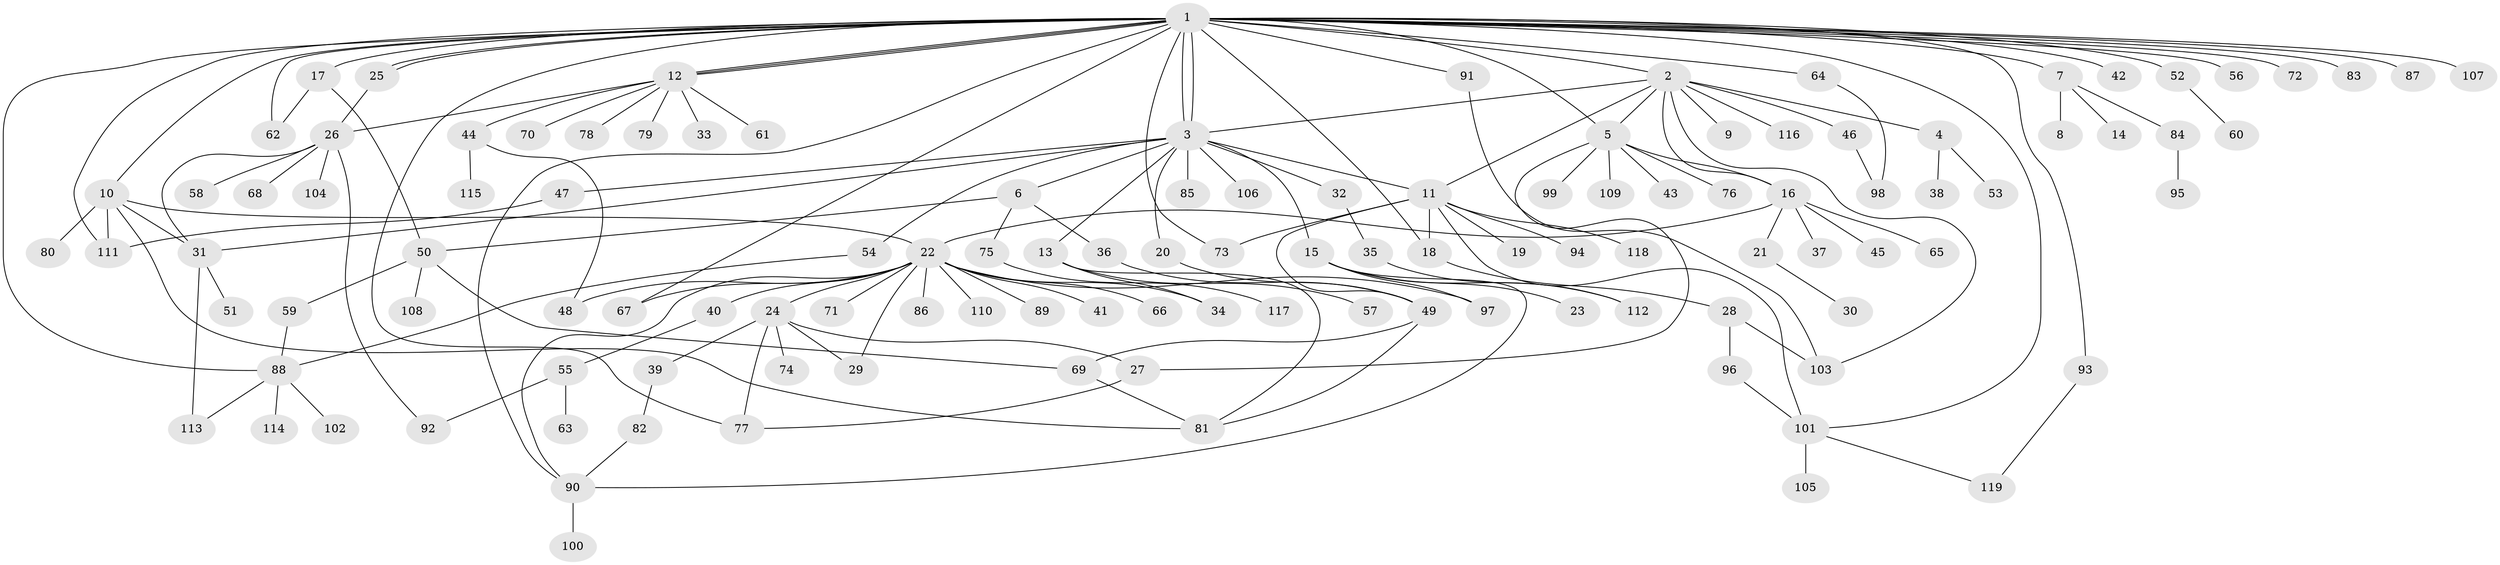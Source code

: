 // coarse degree distribution, {1: 0.8723404255319149, 2: 0.0425531914893617, 3: 0.0425531914893617, 20: 0.02127659574468085, 25: 0.02127659574468085}
// Generated by graph-tools (version 1.1) at 2025/50/03/04/25 21:50:30]
// undirected, 119 vertices, 164 edges
graph export_dot {
graph [start="1"]
  node [color=gray90,style=filled];
  1;
  2;
  3;
  4;
  5;
  6;
  7;
  8;
  9;
  10;
  11;
  12;
  13;
  14;
  15;
  16;
  17;
  18;
  19;
  20;
  21;
  22;
  23;
  24;
  25;
  26;
  27;
  28;
  29;
  30;
  31;
  32;
  33;
  34;
  35;
  36;
  37;
  38;
  39;
  40;
  41;
  42;
  43;
  44;
  45;
  46;
  47;
  48;
  49;
  50;
  51;
  52;
  53;
  54;
  55;
  56;
  57;
  58;
  59;
  60;
  61;
  62;
  63;
  64;
  65;
  66;
  67;
  68;
  69;
  70;
  71;
  72;
  73;
  74;
  75;
  76;
  77;
  78;
  79;
  80;
  81;
  82;
  83;
  84;
  85;
  86;
  87;
  88;
  89;
  90;
  91;
  92;
  93;
  94;
  95;
  96;
  97;
  98;
  99;
  100;
  101;
  102;
  103;
  104;
  105;
  106;
  107;
  108;
  109;
  110;
  111;
  112;
  113;
  114;
  115;
  116;
  117;
  118;
  119;
  1 -- 2;
  1 -- 3;
  1 -- 3;
  1 -- 5;
  1 -- 7;
  1 -- 10;
  1 -- 12;
  1 -- 12;
  1 -- 12;
  1 -- 17;
  1 -- 18;
  1 -- 25;
  1 -- 25;
  1 -- 42;
  1 -- 52;
  1 -- 56;
  1 -- 62;
  1 -- 64;
  1 -- 67;
  1 -- 72;
  1 -- 73;
  1 -- 77;
  1 -- 83;
  1 -- 87;
  1 -- 88;
  1 -- 90;
  1 -- 91;
  1 -- 93;
  1 -- 101;
  1 -- 107;
  1 -- 111;
  2 -- 3;
  2 -- 4;
  2 -- 5;
  2 -- 9;
  2 -- 11;
  2 -- 16;
  2 -- 46;
  2 -- 103;
  2 -- 116;
  3 -- 6;
  3 -- 11;
  3 -- 13;
  3 -- 15;
  3 -- 20;
  3 -- 31;
  3 -- 32;
  3 -- 47;
  3 -- 54;
  3 -- 85;
  3 -- 106;
  4 -- 38;
  4 -- 53;
  5 -- 16;
  5 -- 27;
  5 -- 43;
  5 -- 76;
  5 -- 99;
  5 -- 109;
  6 -- 36;
  6 -- 50;
  6 -- 75;
  7 -- 8;
  7 -- 14;
  7 -- 84;
  10 -- 22;
  10 -- 31;
  10 -- 80;
  10 -- 81;
  10 -- 111;
  11 -- 18;
  11 -- 19;
  11 -- 49;
  11 -- 73;
  11 -- 94;
  11 -- 101;
  11 -- 118;
  12 -- 26;
  12 -- 33;
  12 -- 44;
  12 -- 61;
  12 -- 70;
  12 -- 78;
  12 -- 79;
  13 -- 34;
  13 -- 57;
  13 -- 81;
  15 -- 23;
  15 -- 90;
  15 -- 97;
  15 -- 112;
  16 -- 21;
  16 -- 22;
  16 -- 37;
  16 -- 45;
  16 -- 65;
  17 -- 50;
  17 -- 62;
  18 -- 28;
  20 -- 49;
  21 -- 30;
  22 -- 24;
  22 -- 29;
  22 -- 34;
  22 -- 40;
  22 -- 41;
  22 -- 48;
  22 -- 66;
  22 -- 67;
  22 -- 71;
  22 -- 86;
  22 -- 89;
  22 -- 90;
  22 -- 97;
  22 -- 110;
  24 -- 27;
  24 -- 29;
  24 -- 39;
  24 -- 74;
  24 -- 77;
  25 -- 26;
  26 -- 31;
  26 -- 58;
  26 -- 68;
  26 -- 92;
  26 -- 104;
  27 -- 77;
  28 -- 96;
  28 -- 103;
  31 -- 51;
  31 -- 113;
  32 -- 35;
  35 -- 112;
  36 -- 49;
  39 -- 82;
  40 -- 55;
  44 -- 48;
  44 -- 115;
  46 -- 98;
  47 -- 111;
  49 -- 69;
  49 -- 81;
  50 -- 59;
  50 -- 69;
  50 -- 108;
  52 -- 60;
  54 -- 88;
  55 -- 63;
  55 -- 92;
  59 -- 88;
  64 -- 98;
  69 -- 81;
  75 -- 117;
  82 -- 90;
  84 -- 95;
  88 -- 102;
  88 -- 113;
  88 -- 114;
  90 -- 100;
  91 -- 103;
  93 -- 119;
  96 -- 101;
  101 -- 105;
  101 -- 119;
}

